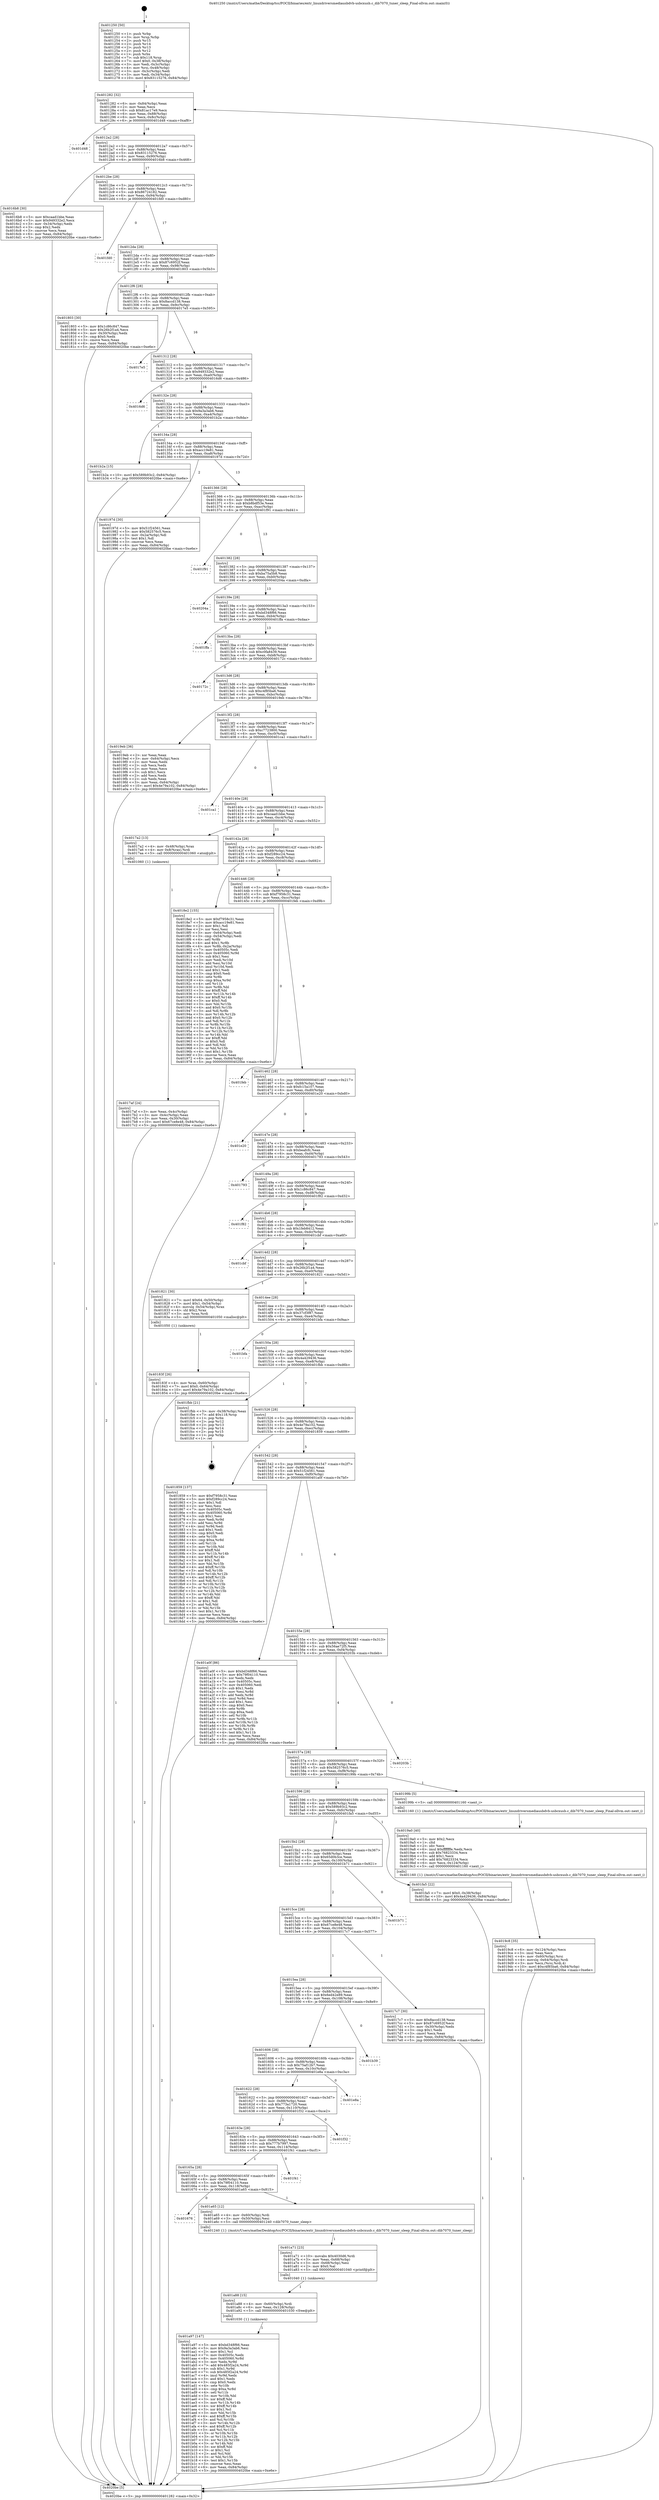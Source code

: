 digraph "0x401250" {
  label = "0x401250 (/mnt/c/Users/mathe/Desktop/tcc/POCII/binaries/extr_linuxdriversmediausbdvb-usbcxusb.c_dib7070_tuner_sleep_Final-ollvm.out::main(0))"
  labelloc = "t"
  node[shape=record]

  Entry [label="",width=0.3,height=0.3,shape=circle,fillcolor=black,style=filled]
  "0x401282" [label="{
     0x401282 [32]\l
     | [instrs]\l
     &nbsp;&nbsp;0x401282 \<+6\>: mov -0x84(%rbp),%eax\l
     &nbsp;&nbsp;0x401288 \<+2\>: mov %eax,%ecx\l
     &nbsp;&nbsp;0x40128a \<+6\>: sub $0x81ac17e9,%ecx\l
     &nbsp;&nbsp;0x401290 \<+6\>: mov %eax,-0x88(%rbp)\l
     &nbsp;&nbsp;0x401296 \<+6\>: mov %ecx,-0x8c(%rbp)\l
     &nbsp;&nbsp;0x40129c \<+6\>: je 0000000000401d48 \<main+0xaf8\>\l
  }"]
  "0x401d48" [label="{
     0x401d48\l
  }", style=dashed]
  "0x4012a2" [label="{
     0x4012a2 [28]\l
     | [instrs]\l
     &nbsp;&nbsp;0x4012a2 \<+5\>: jmp 00000000004012a7 \<main+0x57\>\l
     &nbsp;&nbsp;0x4012a7 \<+6\>: mov -0x88(%rbp),%eax\l
     &nbsp;&nbsp;0x4012ad \<+5\>: sub $0x83115276,%eax\l
     &nbsp;&nbsp;0x4012b2 \<+6\>: mov %eax,-0x90(%rbp)\l
     &nbsp;&nbsp;0x4012b8 \<+6\>: je 00000000004016b8 \<main+0x468\>\l
  }"]
  Exit [label="",width=0.3,height=0.3,shape=circle,fillcolor=black,style=filled,peripheries=2]
  "0x4016b8" [label="{
     0x4016b8 [30]\l
     | [instrs]\l
     &nbsp;&nbsp;0x4016b8 \<+5\>: mov $0xcaad1bbe,%eax\l
     &nbsp;&nbsp;0x4016bd \<+5\>: mov $0x949332e2,%ecx\l
     &nbsp;&nbsp;0x4016c2 \<+3\>: mov -0x34(%rbp),%edx\l
     &nbsp;&nbsp;0x4016c5 \<+3\>: cmp $0x2,%edx\l
     &nbsp;&nbsp;0x4016c8 \<+3\>: cmovne %ecx,%eax\l
     &nbsp;&nbsp;0x4016cb \<+6\>: mov %eax,-0x84(%rbp)\l
     &nbsp;&nbsp;0x4016d1 \<+5\>: jmp 00000000004020be \<main+0xe6e\>\l
  }"]
  "0x4012be" [label="{
     0x4012be [28]\l
     | [instrs]\l
     &nbsp;&nbsp;0x4012be \<+5\>: jmp 00000000004012c3 \<main+0x73\>\l
     &nbsp;&nbsp;0x4012c3 \<+6\>: mov -0x88(%rbp),%eax\l
     &nbsp;&nbsp;0x4012c9 \<+5\>: sub $0x86724182,%eax\l
     &nbsp;&nbsp;0x4012ce \<+6\>: mov %eax,-0x94(%rbp)\l
     &nbsp;&nbsp;0x4012d4 \<+6\>: je 0000000000401fd0 \<main+0xd80\>\l
  }"]
  "0x4020be" [label="{
     0x4020be [5]\l
     | [instrs]\l
     &nbsp;&nbsp;0x4020be \<+5\>: jmp 0000000000401282 \<main+0x32\>\l
  }"]
  "0x401250" [label="{
     0x401250 [50]\l
     | [instrs]\l
     &nbsp;&nbsp;0x401250 \<+1\>: push %rbp\l
     &nbsp;&nbsp;0x401251 \<+3\>: mov %rsp,%rbp\l
     &nbsp;&nbsp;0x401254 \<+2\>: push %r15\l
     &nbsp;&nbsp;0x401256 \<+2\>: push %r14\l
     &nbsp;&nbsp;0x401258 \<+2\>: push %r13\l
     &nbsp;&nbsp;0x40125a \<+2\>: push %r12\l
     &nbsp;&nbsp;0x40125c \<+1\>: push %rbx\l
     &nbsp;&nbsp;0x40125d \<+7\>: sub $0x118,%rsp\l
     &nbsp;&nbsp;0x401264 \<+7\>: movl $0x0,-0x38(%rbp)\l
     &nbsp;&nbsp;0x40126b \<+3\>: mov %edi,-0x3c(%rbp)\l
     &nbsp;&nbsp;0x40126e \<+4\>: mov %rsi,-0x48(%rbp)\l
     &nbsp;&nbsp;0x401272 \<+3\>: mov -0x3c(%rbp),%edi\l
     &nbsp;&nbsp;0x401275 \<+3\>: mov %edi,-0x34(%rbp)\l
     &nbsp;&nbsp;0x401278 \<+10\>: movl $0x83115276,-0x84(%rbp)\l
  }"]
  "0x401a97" [label="{
     0x401a97 [147]\l
     | [instrs]\l
     &nbsp;&nbsp;0x401a97 \<+5\>: mov $0xbd348f66,%eax\l
     &nbsp;&nbsp;0x401a9c \<+5\>: mov $0x9a3a3ab6,%esi\l
     &nbsp;&nbsp;0x401aa1 \<+2\>: mov $0x1,%cl\l
     &nbsp;&nbsp;0x401aa3 \<+7\>: mov 0x40505c,%edx\l
     &nbsp;&nbsp;0x401aaa \<+8\>: mov 0x405060,%r8d\l
     &nbsp;&nbsp;0x401ab2 \<+3\>: mov %edx,%r9d\l
     &nbsp;&nbsp;0x401ab5 \<+7\>: add $0x485f2a24,%r9d\l
     &nbsp;&nbsp;0x401abc \<+4\>: sub $0x1,%r9d\l
     &nbsp;&nbsp;0x401ac0 \<+7\>: sub $0x485f2a24,%r9d\l
     &nbsp;&nbsp;0x401ac7 \<+4\>: imul %r9d,%edx\l
     &nbsp;&nbsp;0x401acb \<+3\>: and $0x1,%edx\l
     &nbsp;&nbsp;0x401ace \<+3\>: cmp $0x0,%edx\l
     &nbsp;&nbsp;0x401ad1 \<+4\>: sete %r10b\l
     &nbsp;&nbsp;0x401ad5 \<+4\>: cmp $0xa,%r8d\l
     &nbsp;&nbsp;0x401ad9 \<+4\>: setl %r11b\l
     &nbsp;&nbsp;0x401add \<+3\>: mov %r10b,%bl\l
     &nbsp;&nbsp;0x401ae0 \<+3\>: xor $0xff,%bl\l
     &nbsp;&nbsp;0x401ae3 \<+3\>: mov %r11b,%r14b\l
     &nbsp;&nbsp;0x401ae6 \<+4\>: xor $0xff,%r14b\l
     &nbsp;&nbsp;0x401aea \<+3\>: xor $0x1,%cl\l
     &nbsp;&nbsp;0x401aed \<+3\>: mov %bl,%r15b\l
     &nbsp;&nbsp;0x401af0 \<+4\>: and $0xff,%r15b\l
     &nbsp;&nbsp;0x401af4 \<+3\>: and %cl,%r10b\l
     &nbsp;&nbsp;0x401af7 \<+3\>: mov %r14b,%r12b\l
     &nbsp;&nbsp;0x401afa \<+4\>: and $0xff,%r12b\l
     &nbsp;&nbsp;0x401afe \<+3\>: and %cl,%r11b\l
     &nbsp;&nbsp;0x401b01 \<+3\>: or %r10b,%r15b\l
     &nbsp;&nbsp;0x401b04 \<+3\>: or %r11b,%r12b\l
     &nbsp;&nbsp;0x401b07 \<+3\>: xor %r12b,%r15b\l
     &nbsp;&nbsp;0x401b0a \<+3\>: or %r14b,%bl\l
     &nbsp;&nbsp;0x401b0d \<+3\>: xor $0xff,%bl\l
     &nbsp;&nbsp;0x401b10 \<+3\>: or $0x1,%cl\l
     &nbsp;&nbsp;0x401b13 \<+2\>: and %cl,%bl\l
     &nbsp;&nbsp;0x401b15 \<+3\>: or %bl,%r15b\l
     &nbsp;&nbsp;0x401b18 \<+4\>: test $0x1,%r15b\l
     &nbsp;&nbsp;0x401b1c \<+3\>: cmovne %esi,%eax\l
     &nbsp;&nbsp;0x401b1f \<+6\>: mov %eax,-0x84(%rbp)\l
     &nbsp;&nbsp;0x401b25 \<+5\>: jmp 00000000004020be \<main+0xe6e\>\l
  }"]
  "0x401fd0" [label="{
     0x401fd0\l
  }", style=dashed]
  "0x4012da" [label="{
     0x4012da [28]\l
     | [instrs]\l
     &nbsp;&nbsp;0x4012da \<+5\>: jmp 00000000004012df \<main+0x8f\>\l
     &nbsp;&nbsp;0x4012df \<+6\>: mov -0x88(%rbp),%eax\l
     &nbsp;&nbsp;0x4012e5 \<+5\>: sub $0x87c6952f,%eax\l
     &nbsp;&nbsp;0x4012ea \<+6\>: mov %eax,-0x98(%rbp)\l
     &nbsp;&nbsp;0x4012f0 \<+6\>: je 0000000000401803 \<main+0x5b3\>\l
  }"]
  "0x401a88" [label="{
     0x401a88 [15]\l
     | [instrs]\l
     &nbsp;&nbsp;0x401a88 \<+4\>: mov -0x60(%rbp),%rdi\l
     &nbsp;&nbsp;0x401a8c \<+6\>: mov %eax,-0x128(%rbp)\l
     &nbsp;&nbsp;0x401a92 \<+5\>: call 0000000000401030 \<free@plt\>\l
     | [calls]\l
     &nbsp;&nbsp;0x401030 \{1\} (unknown)\l
  }"]
  "0x401803" [label="{
     0x401803 [30]\l
     | [instrs]\l
     &nbsp;&nbsp;0x401803 \<+5\>: mov $0x1c86c847,%eax\l
     &nbsp;&nbsp;0x401808 \<+5\>: mov $0x26b2f1a4,%ecx\l
     &nbsp;&nbsp;0x40180d \<+3\>: mov -0x30(%rbp),%edx\l
     &nbsp;&nbsp;0x401810 \<+3\>: cmp $0x0,%edx\l
     &nbsp;&nbsp;0x401813 \<+3\>: cmove %ecx,%eax\l
     &nbsp;&nbsp;0x401816 \<+6\>: mov %eax,-0x84(%rbp)\l
     &nbsp;&nbsp;0x40181c \<+5\>: jmp 00000000004020be \<main+0xe6e\>\l
  }"]
  "0x4012f6" [label="{
     0x4012f6 [28]\l
     | [instrs]\l
     &nbsp;&nbsp;0x4012f6 \<+5\>: jmp 00000000004012fb \<main+0xab\>\l
     &nbsp;&nbsp;0x4012fb \<+6\>: mov -0x88(%rbp),%eax\l
     &nbsp;&nbsp;0x401301 \<+5\>: sub $0x8accd138,%eax\l
     &nbsp;&nbsp;0x401306 \<+6\>: mov %eax,-0x9c(%rbp)\l
     &nbsp;&nbsp;0x40130c \<+6\>: je 00000000004017e5 \<main+0x595\>\l
  }"]
  "0x401a71" [label="{
     0x401a71 [23]\l
     | [instrs]\l
     &nbsp;&nbsp;0x401a71 \<+10\>: movabs $0x4030d6,%rdi\l
     &nbsp;&nbsp;0x401a7b \<+3\>: mov %eax,-0x68(%rbp)\l
     &nbsp;&nbsp;0x401a7e \<+3\>: mov -0x68(%rbp),%esi\l
     &nbsp;&nbsp;0x401a81 \<+2\>: mov $0x0,%al\l
     &nbsp;&nbsp;0x401a83 \<+5\>: call 0000000000401040 \<printf@plt\>\l
     | [calls]\l
     &nbsp;&nbsp;0x401040 \{1\} (unknown)\l
  }"]
  "0x4017e5" [label="{
     0x4017e5\l
  }", style=dashed]
  "0x401312" [label="{
     0x401312 [28]\l
     | [instrs]\l
     &nbsp;&nbsp;0x401312 \<+5\>: jmp 0000000000401317 \<main+0xc7\>\l
     &nbsp;&nbsp;0x401317 \<+6\>: mov -0x88(%rbp),%eax\l
     &nbsp;&nbsp;0x40131d \<+5\>: sub $0x949332e2,%eax\l
     &nbsp;&nbsp;0x401322 \<+6\>: mov %eax,-0xa0(%rbp)\l
     &nbsp;&nbsp;0x401328 \<+6\>: je 00000000004016d6 \<main+0x486\>\l
  }"]
  "0x401676" [label="{
     0x401676\l
  }", style=dashed]
  "0x4016d6" [label="{
     0x4016d6\l
  }", style=dashed]
  "0x40132e" [label="{
     0x40132e [28]\l
     | [instrs]\l
     &nbsp;&nbsp;0x40132e \<+5\>: jmp 0000000000401333 \<main+0xe3\>\l
     &nbsp;&nbsp;0x401333 \<+6\>: mov -0x88(%rbp),%eax\l
     &nbsp;&nbsp;0x401339 \<+5\>: sub $0x9a3a3ab6,%eax\l
     &nbsp;&nbsp;0x40133e \<+6\>: mov %eax,-0xa4(%rbp)\l
     &nbsp;&nbsp;0x401344 \<+6\>: je 0000000000401b2a \<main+0x8da\>\l
  }"]
  "0x401a65" [label="{
     0x401a65 [12]\l
     | [instrs]\l
     &nbsp;&nbsp;0x401a65 \<+4\>: mov -0x60(%rbp),%rdi\l
     &nbsp;&nbsp;0x401a69 \<+3\>: mov -0x50(%rbp),%esi\l
     &nbsp;&nbsp;0x401a6c \<+5\>: call 0000000000401240 \<dib7070_tuner_sleep\>\l
     | [calls]\l
     &nbsp;&nbsp;0x401240 \{1\} (/mnt/c/Users/mathe/Desktop/tcc/POCII/binaries/extr_linuxdriversmediausbdvb-usbcxusb.c_dib7070_tuner_sleep_Final-ollvm.out::dib7070_tuner_sleep)\l
  }"]
  "0x401b2a" [label="{
     0x401b2a [15]\l
     | [instrs]\l
     &nbsp;&nbsp;0x401b2a \<+10\>: movl $0x589b93c2,-0x84(%rbp)\l
     &nbsp;&nbsp;0x401b34 \<+5\>: jmp 00000000004020be \<main+0xe6e\>\l
  }"]
  "0x40134a" [label="{
     0x40134a [28]\l
     | [instrs]\l
     &nbsp;&nbsp;0x40134a \<+5\>: jmp 000000000040134f \<main+0xff\>\l
     &nbsp;&nbsp;0x40134f \<+6\>: mov -0x88(%rbp),%eax\l
     &nbsp;&nbsp;0x401355 \<+5\>: sub $0xacc19e81,%eax\l
     &nbsp;&nbsp;0x40135a \<+6\>: mov %eax,-0xa8(%rbp)\l
     &nbsp;&nbsp;0x401360 \<+6\>: je 000000000040197d \<main+0x72d\>\l
  }"]
  "0x40165a" [label="{
     0x40165a [28]\l
     | [instrs]\l
     &nbsp;&nbsp;0x40165a \<+5\>: jmp 000000000040165f \<main+0x40f\>\l
     &nbsp;&nbsp;0x40165f \<+6\>: mov -0x88(%rbp),%eax\l
     &nbsp;&nbsp;0x401665 \<+5\>: sub $0x79f04110,%eax\l
     &nbsp;&nbsp;0x40166a \<+6\>: mov %eax,-0x118(%rbp)\l
     &nbsp;&nbsp;0x401670 \<+6\>: je 0000000000401a65 \<main+0x815\>\l
  }"]
  "0x40197d" [label="{
     0x40197d [30]\l
     | [instrs]\l
     &nbsp;&nbsp;0x40197d \<+5\>: mov $0x51f24561,%eax\l
     &nbsp;&nbsp;0x401982 \<+5\>: mov $0x582576c5,%ecx\l
     &nbsp;&nbsp;0x401987 \<+3\>: mov -0x2a(%rbp),%dl\l
     &nbsp;&nbsp;0x40198a \<+3\>: test $0x1,%dl\l
     &nbsp;&nbsp;0x40198d \<+3\>: cmovne %ecx,%eax\l
     &nbsp;&nbsp;0x401990 \<+6\>: mov %eax,-0x84(%rbp)\l
     &nbsp;&nbsp;0x401996 \<+5\>: jmp 00000000004020be \<main+0xe6e\>\l
  }"]
  "0x401366" [label="{
     0x401366 [28]\l
     | [instrs]\l
     &nbsp;&nbsp;0x401366 \<+5\>: jmp 000000000040136b \<main+0x11b\>\l
     &nbsp;&nbsp;0x40136b \<+6\>: mov -0x88(%rbp),%eax\l
     &nbsp;&nbsp;0x401371 \<+5\>: sub $0xb8bdf53e,%eax\l
     &nbsp;&nbsp;0x401376 \<+6\>: mov %eax,-0xac(%rbp)\l
     &nbsp;&nbsp;0x40137c \<+6\>: je 0000000000401f91 \<main+0xd41\>\l
  }"]
  "0x401f41" [label="{
     0x401f41\l
  }", style=dashed]
  "0x401f91" [label="{
     0x401f91\l
  }", style=dashed]
  "0x401382" [label="{
     0x401382 [28]\l
     | [instrs]\l
     &nbsp;&nbsp;0x401382 \<+5\>: jmp 0000000000401387 \<main+0x137\>\l
     &nbsp;&nbsp;0x401387 \<+6\>: mov -0x88(%rbp),%eax\l
     &nbsp;&nbsp;0x40138d \<+5\>: sub $0xba75a5b8,%eax\l
     &nbsp;&nbsp;0x401392 \<+6\>: mov %eax,-0xb0(%rbp)\l
     &nbsp;&nbsp;0x401398 \<+6\>: je 000000000040204a \<main+0xdfa\>\l
  }"]
  "0x40163e" [label="{
     0x40163e [28]\l
     | [instrs]\l
     &nbsp;&nbsp;0x40163e \<+5\>: jmp 0000000000401643 \<main+0x3f3\>\l
     &nbsp;&nbsp;0x401643 \<+6\>: mov -0x88(%rbp),%eax\l
     &nbsp;&nbsp;0x401649 \<+5\>: sub $0x777b7997,%eax\l
     &nbsp;&nbsp;0x40164e \<+6\>: mov %eax,-0x114(%rbp)\l
     &nbsp;&nbsp;0x401654 \<+6\>: je 0000000000401f41 \<main+0xcf1\>\l
  }"]
  "0x40204a" [label="{
     0x40204a\l
  }", style=dashed]
  "0x40139e" [label="{
     0x40139e [28]\l
     | [instrs]\l
     &nbsp;&nbsp;0x40139e \<+5\>: jmp 00000000004013a3 \<main+0x153\>\l
     &nbsp;&nbsp;0x4013a3 \<+6\>: mov -0x88(%rbp),%eax\l
     &nbsp;&nbsp;0x4013a9 \<+5\>: sub $0xbd348f66,%eax\l
     &nbsp;&nbsp;0x4013ae \<+6\>: mov %eax,-0xb4(%rbp)\l
     &nbsp;&nbsp;0x4013b4 \<+6\>: je 0000000000401ffa \<main+0xdaa\>\l
  }"]
  "0x401f32" [label="{
     0x401f32\l
  }", style=dashed]
  "0x401ffa" [label="{
     0x401ffa\l
  }", style=dashed]
  "0x4013ba" [label="{
     0x4013ba [28]\l
     | [instrs]\l
     &nbsp;&nbsp;0x4013ba \<+5\>: jmp 00000000004013bf \<main+0x16f\>\l
     &nbsp;&nbsp;0x4013bf \<+6\>: mov -0x88(%rbp),%eax\l
     &nbsp;&nbsp;0x4013c5 \<+5\>: sub $0xc0fa8439,%eax\l
     &nbsp;&nbsp;0x4013ca \<+6\>: mov %eax,-0xb8(%rbp)\l
     &nbsp;&nbsp;0x4013d0 \<+6\>: je 000000000040172c \<main+0x4dc\>\l
  }"]
  "0x401622" [label="{
     0x401622 [28]\l
     | [instrs]\l
     &nbsp;&nbsp;0x401622 \<+5\>: jmp 0000000000401627 \<main+0x3d7\>\l
     &nbsp;&nbsp;0x401627 \<+6\>: mov -0x88(%rbp),%eax\l
     &nbsp;&nbsp;0x40162d \<+5\>: sub $0x773a1720,%eax\l
     &nbsp;&nbsp;0x401632 \<+6\>: mov %eax,-0x110(%rbp)\l
     &nbsp;&nbsp;0x401638 \<+6\>: je 0000000000401f32 \<main+0xce2\>\l
  }"]
  "0x40172c" [label="{
     0x40172c\l
  }", style=dashed]
  "0x4013d6" [label="{
     0x4013d6 [28]\l
     | [instrs]\l
     &nbsp;&nbsp;0x4013d6 \<+5\>: jmp 00000000004013db \<main+0x18b\>\l
     &nbsp;&nbsp;0x4013db \<+6\>: mov -0x88(%rbp),%eax\l
     &nbsp;&nbsp;0x4013e1 \<+5\>: sub $0xc4f85ba6,%eax\l
     &nbsp;&nbsp;0x4013e6 \<+6\>: mov %eax,-0xbc(%rbp)\l
     &nbsp;&nbsp;0x4013ec \<+6\>: je 00000000004019eb \<main+0x79b\>\l
  }"]
  "0x401e8a" [label="{
     0x401e8a\l
  }", style=dashed]
  "0x4019eb" [label="{
     0x4019eb [36]\l
     | [instrs]\l
     &nbsp;&nbsp;0x4019eb \<+2\>: xor %eax,%eax\l
     &nbsp;&nbsp;0x4019ed \<+3\>: mov -0x64(%rbp),%ecx\l
     &nbsp;&nbsp;0x4019f0 \<+2\>: mov %eax,%edx\l
     &nbsp;&nbsp;0x4019f2 \<+2\>: sub %ecx,%edx\l
     &nbsp;&nbsp;0x4019f4 \<+2\>: mov %eax,%ecx\l
     &nbsp;&nbsp;0x4019f6 \<+3\>: sub $0x1,%ecx\l
     &nbsp;&nbsp;0x4019f9 \<+2\>: add %ecx,%edx\l
     &nbsp;&nbsp;0x4019fb \<+2\>: sub %edx,%eax\l
     &nbsp;&nbsp;0x4019fd \<+3\>: mov %eax,-0x64(%rbp)\l
     &nbsp;&nbsp;0x401a00 \<+10\>: movl $0x4e79a102,-0x84(%rbp)\l
     &nbsp;&nbsp;0x401a0a \<+5\>: jmp 00000000004020be \<main+0xe6e\>\l
  }"]
  "0x4013f2" [label="{
     0x4013f2 [28]\l
     | [instrs]\l
     &nbsp;&nbsp;0x4013f2 \<+5\>: jmp 00000000004013f7 \<main+0x1a7\>\l
     &nbsp;&nbsp;0x4013f7 \<+6\>: mov -0x88(%rbp),%eax\l
     &nbsp;&nbsp;0x4013fd \<+5\>: sub $0xc7723800,%eax\l
     &nbsp;&nbsp;0x401402 \<+6\>: mov %eax,-0xc0(%rbp)\l
     &nbsp;&nbsp;0x401408 \<+6\>: je 0000000000401ca1 \<main+0xa51\>\l
  }"]
  "0x401606" [label="{
     0x401606 [28]\l
     | [instrs]\l
     &nbsp;&nbsp;0x401606 \<+5\>: jmp 000000000040160b \<main+0x3bb\>\l
     &nbsp;&nbsp;0x40160b \<+6\>: mov -0x88(%rbp),%eax\l
     &nbsp;&nbsp;0x401611 \<+5\>: sub $0x75af12b7,%eax\l
     &nbsp;&nbsp;0x401616 \<+6\>: mov %eax,-0x10c(%rbp)\l
     &nbsp;&nbsp;0x40161c \<+6\>: je 0000000000401e8a \<main+0xc3a\>\l
  }"]
  "0x401ca1" [label="{
     0x401ca1\l
  }", style=dashed]
  "0x40140e" [label="{
     0x40140e [28]\l
     | [instrs]\l
     &nbsp;&nbsp;0x40140e \<+5\>: jmp 0000000000401413 \<main+0x1c3\>\l
     &nbsp;&nbsp;0x401413 \<+6\>: mov -0x88(%rbp),%eax\l
     &nbsp;&nbsp;0x401419 \<+5\>: sub $0xcaad1bbe,%eax\l
     &nbsp;&nbsp;0x40141e \<+6\>: mov %eax,-0xc4(%rbp)\l
     &nbsp;&nbsp;0x401424 \<+6\>: je 00000000004017a2 \<main+0x552\>\l
  }"]
  "0x401b39" [label="{
     0x401b39\l
  }", style=dashed]
  "0x4017a2" [label="{
     0x4017a2 [13]\l
     | [instrs]\l
     &nbsp;&nbsp;0x4017a2 \<+4\>: mov -0x48(%rbp),%rax\l
     &nbsp;&nbsp;0x4017a6 \<+4\>: mov 0x8(%rax),%rdi\l
     &nbsp;&nbsp;0x4017aa \<+5\>: call 0000000000401060 \<atoi@plt\>\l
     | [calls]\l
     &nbsp;&nbsp;0x401060 \{1\} (unknown)\l
  }"]
  "0x40142a" [label="{
     0x40142a [28]\l
     | [instrs]\l
     &nbsp;&nbsp;0x40142a \<+5\>: jmp 000000000040142f \<main+0x1df\>\l
     &nbsp;&nbsp;0x40142f \<+6\>: mov -0x88(%rbp),%eax\l
     &nbsp;&nbsp;0x401435 \<+5\>: sub $0xf289cc24,%eax\l
     &nbsp;&nbsp;0x40143a \<+6\>: mov %eax,-0xc8(%rbp)\l
     &nbsp;&nbsp;0x401440 \<+6\>: je 00000000004018e2 \<main+0x692\>\l
  }"]
  "0x4017af" [label="{
     0x4017af [24]\l
     | [instrs]\l
     &nbsp;&nbsp;0x4017af \<+3\>: mov %eax,-0x4c(%rbp)\l
     &nbsp;&nbsp;0x4017b2 \<+3\>: mov -0x4c(%rbp),%eax\l
     &nbsp;&nbsp;0x4017b5 \<+3\>: mov %eax,-0x30(%rbp)\l
     &nbsp;&nbsp;0x4017b8 \<+10\>: movl $0x67ce8e48,-0x84(%rbp)\l
     &nbsp;&nbsp;0x4017c2 \<+5\>: jmp 00000000004020be \<main+0xe6e\>\l
  }"]
  "0x4019c8" [label="{
     0x4019c8 [35]\l
     | [instrs]\l
     &nbsp;&nbsp;0x4019c8 \<+6\>: mov -0x124(%rbp),%ecx\l
     &nbsp;&nbsp;0x4019ce \<+3\>: imul %eax,%ecx\l
     &nbsp;&nbsp;0x4019d1 \<+4\>: mov -0x60(%rbp),%rsi\l
     &nbsp;&nbsp;0x4019d5 \<+4\>: movslq -0x64(%rbp),%rdi\l
     &nbsp;&nbsp;0x4019d9 \<+3\>: mov %ecx,(%rsi,%rdi,4)\l
     &nbsp;&nbsp;0x4019dc \<+10\>: movl $0xc4f85ba6,-0x84(%rbp)\l
     &nbsp;&nbsp;0x4019e6 \<+5\>: jmp 00000000004020be \<main+0xe6e\>\l
  }"]
  "0x4018e2" [label="{
     0x4018e2 [155]\l
     | [instrs]\l
     &nbsp;&nbsp;0x4018e2 \<+5\>: mov $0xf7958c31,%eax\l
     &nbsp;&nbsp;0x4018e7 \<+5\>: mov $0xacc19e81,%ecx\l
     &nbsp;&nbsp;0x4018ec \<+2\>: mov $0x1,%dl\l
     &nbsp;&nbsp;0x4018ee \<+2\>: xor %esi,%esi\l
     &nbsp;&nbsp;0x4018f0 \<+3\>: mov -0x64(%rbp),%edi\l
     &nbsp;&nbsp;0x4018f3 \<+3\>: cmp -0x54(%rbp),%edi\l
     &nbsp;&nbsp;0x4018f6 \<+4\>: setl %r8b\l
     &nbsp;&nbsp;0x4018fa \<+4\>: and $0x1,%r8b\l
     &nbsp;&nbsp;0x4018fe \<+4\>: mov %r8b,-0x2a(%rbp)\l
     &nbsp;&nbsp;0x401902 \<+7\>: mov 0x40505c,%edi\l
     &nbsp;&nbsp;0x401909 \<+8\>: mov 0x405060,%r9d\l
     &nbsp;&nbsp;0x401911 \<+3\>: sub $0x1,%esi\l
     &nbsp;&nbsp;0x401914 \<+3\>: mov %edi,%r10d\l
     &nbsp;&nbsp;0x401917 \<+3\>: add %esi,%r10d\l
     &nbsp;&nbsp;0x40191a \<+4\>: imul %r10d,%edi\l
     &nbsp;&nbsp;0x40191e \<+3\>: and $0x1,%edi\l
     &nbsp;&nbsp;0x401921 \<+3\>: cmp $0x0,%edi\l
     &nbsp;&nbsp;0x401924 \<+4\>: sete %r8b\l
     &nbsp;&nbsp;0x401928 \<+4\>: cmp $0xa,%r9d\l
     &nbsp;&nbsp;0x40192c \<+4\>: setl %r11b\l
     &nbsp;&nbsp;0x401930 \<+3\>: mov %r8b,%bl\l
     &nbsp;&nbsp;0x401933 \<+3\>: xor $0xff,%bl\l
     &nbsp;&nbsp;0x401936 \<+3\>: mov %r11b,%r14b\l
     &nbsp;&nbsp;0x401939 \<+4\>: xor $0xff,%r14b\l
     &nbsp;&nbsp;0x40193d \<+3\>: xor $0x0,%dl\l
     &nbsp;&nbsp;0x401940 \<+3\>: mov %bl,%r15b\l
     &nbsp;&nbsp;0x401943 \<+4\>: and $0x0,%r15b\l
     &nbsp;&nbsp;0x401947 \<+3\>: and %dl,%r8b\l
     &nbsp;&nbsp;0x40194a \<+3\>: mov %r14b,%r12b\l
     &nbsp;&nbsp;0x40194d \<+4\>: and $0x0,%r12b\l
     &nbsp;&nbsp;0x401951 \<+3\>: and %dl,%r11b\l
     &nbsp;&nbsp;0x401954 \<+3\>: or %r8b,%r15b\l
     &nbsp;&nbsp;0x401957 \<+3\>: or %r11b,%r12b\l
     &nbsp;&nbsp;0x40195a \<+3\>: xor %r12b,%r15b\l
     &nbsp;&nbsp;0x40195d \<+3\>: or %r14b,%bl\l
     &nbsp;&nbsp;0x401960 \<+3\>: xor $0xff,%bl\l
     &nbsp;&nbsp;0x401963 \<+3\>: or $0x0,%dl\l
     &nbsp;&nbsp;0x401966 \<+2\>: and %dl,%bl\l
     &nbsp;&nbsp;0x401968 \<+3\>: or %bl,%r15b\l
     &nbsp;&nbsp;0x40196b \<+4\>: test $0x1,%r15b\l
     &nbsp;&nbsp;0x40196f \<+3\>: cmovne %ecx,%eax\l
     &nbsp;&nbsp;0x401972 \<+6\>: mov %eax,-0x84(%rbp)\l
     &nbsp;&nbsp;0x401978 \<+5\>: jmp 00000000004020be \<main+0xe6e\>\l
  }"]
  "0x401446" [label="{
     0x401446 [28]\l
     | [instrs]\l
     &nbsp;&nbsp;0x401446 \<+5\>: jmp 000000000040144b \<main+0x1fb\>\l
     &nbsp;&nbsp;0x40144b \<+6\>: mov -0x88(%rbp),%eax\l
     &nbsp;&nbsp;0x401451 \<+5\>: sub $0xf7958c31,%eax\l
     &nbsp;&nbsp;0x401456 \<+6\>: mov %eax,-0xcc(%rbp)\l
     &nbsp;&nbsp;0x40145c \<+6\>: je 0000000000401feb \<main+0xd9b\>\l
  }"]
  "0x4019a0" [label="{
     0x4019a0 [40]\l
     | [instrs]\l
     &nbsp;&nbsp;0x4019a0 \<+5\>: mov $0x2,%ecx\l
     &nbsp;&nbsp;0x4019a5 \<+1\>: cltd\l
     &nbsp;&nbsp;0x4019a6 \<+2\>: idiv %ecx\l
     &nbsp;&nbsp;0x4019a8 \<+6\>: imul $0xfffffffe,%edx,%ecx\l
     &nbsp;&nbsp;0x4019ae \<+6\>: sub $0x76823334,%ecx\l
     &nbsp;&nbsp;0x4019b4 \<+3\>: add $0x1,%ecx\l
     &nbsp;&nbsp;0x4019b7 \<+6\>: add $0x76823334,%ecx\l
     &nbsp;&nbsp;0x4019bd \<+6\>: mov %ecx,-0x124(%rbp)\l
     &nbsp;&nbsp;0x4019c3 \<+5\>: call 0000000000401160 \<next_i\>\l
     | [calls]\l
     &nbsp;&nbsp;0x401160 \{1\} (/mnt/c/Users/mathe/Desktop/tcc/POCII/binaries/extr_linuxdriversmediausbdvb-usbcxusb.c_dib7070_tuner_sleep_Final-ollvm.out::next_i)\l
  }"]
  "0x401feb" [label="{
     0x401feb\l
  }", style=dashed]
  "0x401462" [label="{
     0x401462 [28]\l
     | [instrs]\l
     &nbsp;&nbsp;0x401462 \<+5\>: jmp 0000000000401467 \<main+0x217\>\l
     &nbsp;&nbsp;0x401467 \<+6\>: mov -0x88(%rbp),%eax\l
     &nbsp;&nbsp;0x40146d \<+5\>: sub $0xfc15a107,%eax\l
     &nbsp;&nbsp;0x401472 \<+6\>: mov %eax,-0xd0(%rbp)\l
     &nbsp;&nbsp;0x401478 \<+6\>: je 0000000000401e20 \<main+0xbd0\>\l
  }"]
  "0x40183f" [label="{
     0x40183f [26]\l
     | [instrs]\l
     &nbsp;&nbsp;0x40183f \<+4\>: mov %rax,-0x60(%rbp)\l
     &nbsp;&nbsp;0x401843 \<+7\>: movl $0x0,-0x64(%rbp)\l
     &nbsp;&nbsp;0x40184a \<+10\>: movl $0x4e79a102,-0x84(%rbp)\l
     &nbsp;&nbsp;0x401854 \<+5\>: jmp 00000000004020be \<main+0xe6e\>\l
  }"]
  "0x401e20" [label="{
     0x401e20\l
  }", style=dashed]
  "0x40147e" [label="{
     0x40147e [28]\l
     | [instrs]\l
     &nbsp;&nbsp;0x40147e \<+5\>: jmp 0000000000401483 \<main+0x233\>\l
     &nbsp;&nbsp;0x401483 \<+6\>: mov -0x88(%rbp),%eax\l
     &nbsp;&nbsp;0x401489 \<+5\>: sub $0xbeafcfc,%eax\l
     &nbsp;&nbsp;0x40148e \<+6\>: mov %eax,-0xd4(%rbp)\l
     &nbsp;&nbsp;0x401494 \<+6\>: je 0000000000401793 \<main+0x543\>\l
  }"]
  "0x4015ea" [label="{
     0x4015ea [28]\l
     | [instrs]\l
     &nbsp;&nbsp;0x4015ea \<+5\>: jmp 00000000004015ef \<main+0x39f\>\l
     &nbsp;&nbsp;0x4015ef \<+6\>: mov -0x88(%rbp),%eax\l
     &nbsp;&nbsp;0x4015f5 \<+5\>: sub $0x6ed42e89,%eax\l
     &nbsp;&nbsp;0x4015fa \<+6\>: mov %eax,-0x108(%rbp)\l
     &nbsp;&nbsp;0x401600 \<+6\>: je 0000000000401b39 \<main+0x8e9\>\l
  }"]
  "0x401793" [label="{
     0x401793\l
  }", style=dashed]
  "0x40149a" [label="{
     0x40149a [28]\l
     | [instrs]\l
     &nbsp;&nbsp;0x40149a \<+5\>: jmp 000000000040149f \<main+0x24f\>\l
     &nbsp;&nbsp;0x40149f \<+6\>: mov -0x88(%rbp),%eax\l
     &nbsp;&nbsp;0x4014a5 \<+5\>: sub $0x1c86c847,%eax\l
     &nbsp;&nbsp;0x4014aa \<+6\>: mov %eax,-0xd8(%rbp)\l
     &nbsp;&nbsp;0x4014b0 \<+6\>: je 0000000000401f82 \<main+0xd32\>\l
  }"]
  "0x4017c7" [label="{
     0x4017c7 [30]\l
     | [instrs]\l
     &nbsp;&nbsp;0x4017c7 \<+5\>: mov $0x8accd138,%eax\l
     &nbsp;&nbsp;0x4017cc \<+5\>: mov $0x87c6952f,%ecx\l
     &nbsp;&nbsp;0x4017d1 \<+3\>: mov -0x30(%rbp),%edx\l
     &nbsp;&nbsp;0x4017d4 \<+3\>: cmp $0x1,%edx\l
     &nbsp;&nbsp;0x4017d7 \<+3\>: cmovl %ecx,%eax\l
     &nbsp;&nbsp;0x4017da \<+6\>: mov %eax,-0x84(%rbp)\l
     &nbsp;&nbsp;0x4017e0 \<+5\>: jmp 00000000004020be \<main+0xe6e\>\l
  }"]
  "0x401f82" [label="{
     0x401f82\l
  }", style=dashed]
  "0x4014b6" [label="{
     0x4014b6 [28]\l
     | [instrs]\l
     &nbsp;&nbsp;0x4014b6 \<+5\>: jmp 00000000004014bb \<main+0x26b\>\l
     &nbsp;&nbsp;0x4014bb \<+6\>: mov -0x88(%rbp),%eax\l
     &nbsp;&nbsp;0x4014c1 \<+5\>: sub $0x1feb8412,%eax\l
     &nbsp;&nbsp;0x4014c6 \<+6\>: mov %eax,-0xdc(%rbp)\l
     &nbsp;&nbsp;0x4014cc \<+6\>: je 0000000000401cbf \<main+0xa6f\>\l
  }"]
  "0x4015ce" [label="{
     0x4015ce [28]\l
     | [instrs]\l
     &nbsp;&nbsp;0x4015ce \<+5\>: jmp 00000000004015d3 \<main+0x383\>\l
     &nbsp;&nbsp;0x4015d3 \<+6\>: mov -0x88(%rbp),%eax\l
     &nbsp;&nbsp;0x4015d9 \<+5\>: sub $0x67ce8e48,%eax\l
     &nbsp;&nbsp;0x4015de \<+6\>: mov %eax,-0x104(%rbp)\l
     &nbsp;&nbsp;0x4015e4 \<+6\>: je 00000000004017c7 \<main+0x577\>\l
  }"]
  "0x401cbf" [label="{
     0x401cbf\l
  }", style=dashed]
  "0x4014d2" [label="{
     0x4014d2 [28]\l
     | [instrs]\l
     &nbsp;&nbsp;0x4014d2 \<+5\>: jmp 00000000004014d7 \<main+0x287\>\l
     &nbsp;&nbsp;0x4014d7 \<+6\>: mov -0x88(%rbp),%eax\l
     &nbsp;&nbsp;0x4014dd \<+5\>: sub $0x26b2f1a4,%eax\l
     &nbsp;&nbsp;0x4014e2 \<+6\>: mov %eax,-0xe0(%rbp)\l
     &nbsp;&nbsp;0x4014e8 \<+6\>: je 0000000000401821 \<main+0x5d1\>\l
  }"]
  "0x401b71" [label="{
     0x401b71\l
  }", style=dashed]
  "0x401821" [label="{
     0x401821 [30]\l
     | [instrs]\l
     &nbsp;&nbsp;0x401821 \<+7\>: movl $0x64,-0x50(%rbp)\l
     &nbsp;&nbsp;0x401828 \<+7\>: movl $0x1,-0x54(%rbp)\l
     &nbsp;&nbsp;0x40182f \<+4\>: movslq -0x54(%rbp),%rax\l
     &nbsp;&nbsp;0x401833 \<+4\>: shl $0x2,%rax\l
     &nbsp;&nbsp;0x401837 \<+3\>: mov %rax,%rdi\l
     &nbsp;&nbsp;0x40183a \<+5\>: call 0000000000401050 \<malloc@plt\>\l
     | [calls]\l
     &nbsp;&nbsp;0x401050 \{1\} (unknown)\l
  }"]
  "0x4014ee" [label="{
     0x4014ee [28]\l
     | [instrs]\l
     &nbsp;&nbsp;0x4014ee \<+5\>: jmp 00000000004014f3 \<main+0x2a3\>\l
     &nbsp;&nbsp;0x4014f3 \<+6\>: mov -0x88(%rbp),%eax\l
     &nbsp;&nbsp;0x4014f9 \<+5\>: sub $0x37cf3f87,%eax\l
     &nbsp;&nbsp;0x4014fe \<+6\>: mov %eax,-0xe4(%rbp)\l
     &nbsp;&nbsp;0x401504 \<+6\>: je 0000000000401bfa \<main+0x9aa\>\l
  }"]
  "0x4015b2" [label="{
     0x4015b2 [28]\l
     | [instrs]\l
     &nbsp;&nbsp;0x4015b2 \<+5\>: jmp 00000000004015b7 \<main+0x367\>\l
     &nbsp;&nbsp;0x4015b7 \<+6\>: mov -0x88(%rbp),%eax\l
     &nbsp;&nbsp;0x4015bd \<+5\>: sub $0x65d0b3ce,%eax\l
     &nbsp;&nbsp;0x4015c2 \<+6\>: mov %eax,-0x100(%rbp)\l
     &nbsp;&nbsp;0x4015c8 \<+6\>: je 0000000000401b71 \<main+0x921\>\l
  }"]
  "0x401bfa" [label="{
     0x401bfa\l
  }", style=dashed]
  "0x40150a" [label="{
     0x40150a [28]\l
     | [instrs]\l
     &nbsp;&nbsp;0x40150a \<+5\>: jmp 000000000040150f \<main+0x2bf\>\l
     &nbsp;&nbsp;0x40150f \<+6\>: mov -0x88(%rbp),%eax\l
     &nbsp;&nbsp;0x401515 \<+5\>: sub $0x4a429436,%eax\l
     &nbsp;&nbsp;0x40151a \<+6\>: mov %eax,-0xe8(%rbp)\l
     &nbsp;&nbsp;0x401520 \<+6\>: je 0000000000401fbb \<main+0xd6b\>\l
  }"]
  "0x401fa5" [label="{
     0x401fa5 [22]\l
     | [instrs]\l
     &nbsp;&nbsp;0x401fa5 \<+7\>: movl $0x0,-0x38(%rbp)\l
     &nbsp;&nbsp;0x401fac \<+10\>: movl $0x4a429436,-0x84(%rbp)\l
     &nbsp;&nbsp;0x401fb6 \<+5\>: jmp 00000000004020be \<main+0xe6e\>\l
  }"]
  "0x401fbb" [label="{
     0x401fbb [21]\l
     | [instrs]\l
     &nbsp;&nbsp;0x401fbb \<+3\>: mov -0x38(%rbp),%eax\l
     &nbsp;&nbsp;0x401fbe \<+7\>: add $0x118,%rsp\l
     &nbsp;&nbsp;0x401fc5 \<+1\>: pop %rbx\l
     &nbsp;&nbsp;0x401fc6 \<+2\>: pop %r12\l
     &nbsp;&nbsp;0x401fc8 \<+2\>: pop %r13\l
     &nbsp;&nbsp;0x401fca \<+2\>: pop %r14\l
     &nbsp;&nbsp;0x401fcc \<+2\>: pop %r15\l
     &nbsp;&nbsp;0x401fce \<+1\>: pop %rbp\l
     &nbsp;&nbsp;0x401fcf \<+1\>: ret\l
  }"]
  "0x401526" [label="{
     0x401526 [28]\l
     | [instrs]\l
     &nbsp;&nbsp;0x401526 \<+5\>: jmp 000000000040152b \<main+0x2db\>\l
     &nbsp;&nbsp;0x40152b \<+6\>: mov -0x88(%rbp),%eax\l
     &nbsp;&nbsp;0x401531 \<+5\>: sub $0x4e79a102,%eax\l
     &nbsp;&nbsp;0x401536 \<+6\>: mov %eax,-0xec(%rbp)\l
     &nbsp;&nbsp;0x40153c \<+6\>: je 0000000000401859 \<main+0x609\>\l
  }"]
  "0x401596" [label="{
     0x401596 [28]\l
     | [instrs]\l
     &nbsp;&nbsp;0x401596 \<+5\>: jmp 000000000040159b \<main+0x34b\>\l
     &nbsp;&nbsp;0x40159b \<+6\>: mov -0x88(%rbp),%eax\l
     &nbsp;&nbsp;0x4015a1 \<+5\>: sub $0x589b93c2,%eax\l
     &nbsp;&nbsp;0x4015a6 \<+6\>: mov %eax,-0xfc(%rbp)\l
     &nbsp;&nbsp;0x4015ac \<+6\>: je 0000000000401fa5 \<main+0xd55\>\l
  }"]
  "0x401859" [label="{
     0x401859 [137]\l
     | [instrs]\l
     &nbsp;&nbsp;0x401859 \<+5\>: mov $0xf7958c31,%eax\l
     &nbsp;&nbsp;0x40185e \<+5\>: mov $0xf289cc24,%ecx\l
     &nbsp;&nbsp;0x401863 \<+2\>: mov $0x1,%dl\l
     &nbsp;&nbsp;0x401865 \<+2\>: xor %esi,%esi\l
     &nbsp;&nbsp;0x401867 \<+7\>: mov 0x40505c,%edi\l
     &nbsp;&nbsp;0x40186e \<+8\>: mov 0x405060,%r8d\l
     &nbsp;&nbsp;0x401876 \<+3\>: sub $0x1,%esi\l
     &nbsp;&nbsp;0x401879 \<+3\>: mov %edi,%r9d\l
     &nbsp;&nbsp;0x40187c \<+3\>: add %esi,%r9d\l
     &nbsp;&nbsp;0x40187f \<+4\>: imul %r9d,%edi\l
     &nbsp;&nbsp;0x401883 \<+3\>: and $0x1,%edi\l
     &nbsp;&nbsp;0x401886 \<+3\>: cmp $0x0,%edi\l
     &nbsp;&nbsp;0x401889 \<+4\>: sete %r10b\l
     &nbsp;&nbsp;0x40188d \<+4\>: cmp $0xa,%r8d\l
     &nbsp;&nbsp;0x401891 \<+4\>: setl %r11b\l
     &nbsp;&nbsp;0x401895 \<+3\>: mov %r10b,%bl\l
     &nbsp;&nbsp;0x401898 \<+3\>: xor $0xff,%bl\l
     &nbsp;&nbsp;0x40189b \<+3\>: mov %r11b,%r14b\l
     &nbsp;&nbsp;0x40189e \<+4\>: xor $0xff,%r14b\l
     &nbsp;&nbsp;0x4018a2 \<+3\>: xor $0x1,%dl\l
     &nbsp;&nbsp;0x4018a5 \<+3\>: mov %bl,%r15b\l
     &nbsp;&nbsp;0x4018a8 \<+4\>: and $0xff,%r15b\l
     &nbsp;&nbsp;0x4018ac \<+3\>: and %dl,%r10b\l
     &nbsp;&nbsp;0x4018af \<+3\>: mov %r14b,%r12b\l
     &nbsp;&nbsp;0x4018b2 \<+4\>: and $0xff,%r12b\l
     &nbsp;&nbsp;0x4018b6 \<+3\>: and %dl,%r11b\l
     &nbsp;&nbsp;0x4018b9 \<+3\>: or %r10b,%r15b\l
     &nbsp;&nbsp;0x4018bc \<+3\>: or %r11b,%r12b\l
     &nbsp;&nbsp;0x4018bf \<+3\>: xor %r12b,%r15b\l
     &nbsp;&nbsp;0x4018c2 \<+3\>: or %r14b,%bl\l
     &nbsp;&nbsp;0x4018c5 \<+3\>: xor $0xff,%bl\l
     &nbsp;&nbsp;0x4018c8 \<+3\>: or $0x1,%dl\l
     &nbsp;&nbsp;0x4018cb \<+2\>: and %dl,%bl\l
     &nbsp;&nbsp;0x4018cd \<+3\>: or %bl,%r15b\l
     &nbsp;&nbsp;0x4018d0 \<+4\>: test $0x1,%r15b\l
     &nbsp;&nbsp;0x4018d4 \<+3\>: cmovne %ecx,%eax\l
     &nbsp;&nbsp;0x4018d7 \<+6\>: mov %eax,-0x84(%rbp)\l
     &nbsp;&nbsp;0x4018dd \<+5\>: jmp 00000000004020be \<main+0xe6e\>\l
  }"]
  "0x401542" [label="{
     0x401542 [28]\l
     | [instrs]\l
     &nbsp;&nbsp;0x401542 \<+5\>: jmp 0000000000401547 \<main+0x2f7\>\l
     &nbsp;&nbsp;0x401547 \<+6\>: mov -0x88(%rbp),%eax\l
     &nbsp;&nbsp;0x40154d \<+5\>: sub $0x51f24561,%eax\l
     &nbsp;&nbsp;0x401552 \<+6\>: mov %eax,-0xf0(%rbp)\l
     &nbsp;&nbsp;0x401558 \<+6\>: je 0000000000401a0f \<main+0x7bf\>\l
  }"]
  "0x40199b" [label="{
     0x40199b [5]\l
     | [instrs]\l
     &nbsp;&nbsp;0x40199b \<+5\>: call 0000000000401160 \<next_i\>\l
     | [calls]\l
     &nbsp;&nbsp;0x401160 \{1\} (/mnt/c/Users/mathe/Desktop/tcc/POCII/binaries/extr_linuxdriversmediausbdvb-usbcxusb.c_dib7070_tuner_sleep_Final-ollvm.out::next_i)\l
  }"]
  "0x401a0f" [label="{
     0x401a0f [86]\l
     | [instrs]\l
     &nbsp;&nbsp;0x401a0f \<+5\>: mov $0xbd348f66,%eax\l
     &nbsp;&nbsp;0x401a14 \<+5\>: mov $0x79f04110,%ecx\l
     &nbsp;&nbsp;0x401a19 \<+2\>: xor %edx,%edx\l
     &nbsp;&nbsp;0x401a1b \<+7\>: mov 0x40505c,%esi\l
     &nbsp;&nbsp;0x401a22 \<+7\>: mov 0x405060,%edi\l
     &nbsp;&nbsp;0x401a29 \<+3\>: sub $0x1,%edx\l
     &nbsp;&nbsp;0x401a2c \<+3\>: mov %esi,%r8d\l
     &nbsp;&nbsp;0x401a2f \<+3\>: add %edx,%r8d\l
     &nbsp;&nbsp;0x401a32 \<+4\>: imul %r8d,%esi\l
     &nbsp;&nbsp;0x401a36 \<+3\>: and $0x1,%esi\l
     &nbsp;&nbsp;0x401a39 \<+3\>: cmp $0x0,%esi\l
     &nbsp;&nbsp;0x401a3c \<+4\>: sete %r9b\l
     &nbsp;&nbsp;0x401a40 \<+3\>: cmp $0xa,%edi\l
     &nbsp;&nbsp;0x401a43 \<+4\>: setl %r10b\l
     &nbsp;&nbsp;0x401a47 \<+3\>: mov %r9b,%r11b\l
     &nbsp;&nbsp;0x401a4a \<+3\>: and %r10b,%r11b\l
     &nbsp;&nbsp;0x401a4d \<+3\>: xor %r10b,%r9b\l
     &nbsp;&nbsp;0x401a50 \<+3\>: or %r9b,%r11b\l
     &nbsp;&nbsp;0x401a53 \<+4\>: test $0x1,%r11b\l
     &nbsp;&nbsp;0x401a57 \<+3\>: cmovne %ecx,%eax\l
     &nbsp;&nbsp;0x401a5a \<+6\>: mov %eax,-0x84(%rbp)\l
     &nbsp;&nbsp;0x401a60 \<+5\>: jmp 00000000004020be \<main+0xe6e\>\l
  }"]
  "0x40155e" [label="{
     0x40155e [28]\l
     | [instrs]\l
     &nbsp;&nbsp;0x40155e \<+5\>: jmp 0000000000401563 \<main+0x313\>\l
     &nbsp;&nbsp;0x401563 \<+6\>: mov -0x88(%rbp),%eax\l
     &nbsp;&nbsp;0x401569 \<+5\>: sub $0x56ae72f5,%eax\l
     &nbsp;&nbsp;0x40156e \<+6\>: mov %eax,-0xf4(%rbp)\l
     &nbsp;&nbsp;0x401574 \<+6\>: je 000000000040203b \<main+0xdeb\>\l
  }"]
  "0x40157a" [label="{
     0x40157a [28]\l
     | [instrs]\l
     &nbsp;&nbsp;0x40157a \<+5\>: jmp 000000000040157f \<main+0x32f\>\l
     &nbsp;&nbsp;0x40157f \<+6\>: mov -0x88(%rbp),%eax\l
     &nbsp;&nbsp;0x401585 \<+5\>: sub $0x582576c5,%eax\l
     &nbsp;&nbsp;0x40158a \<+6\>: mov %eax,-0xf8(%rbp)\l
     &nbsp;&nbsp;0x401590 \<+6\>: je 000000000040199b \<main+0x74b\>\l
  }"]
  "0x40203b" [label="{
     0x40203b\l
  }", style=dashed]
  Entry -> "0x401250" [label=" 1"]
  "0x401282" -> "0x401d48" [label=" 0"]
  "0x401282" -> "0x4012a2" [label=" 18"]
  "0x401fbb" -> Exit [label=" 1"]
  "0x4012a2" -> "0x4016b8" [label=" 1"]
  "0x4012a2" -> "0x4012be" [label=" 17"]
  "0x4016b8" -> "0x4020be" [label=" 1"]
  "0x401250" -> "0x401282" [label=" 1"]
  "0x4020be" -> "0x401282" [label=" 17"]
  "0x401fa5" -> "0x4020be" [label=" 1"]
  "0x4012be" -> "0x401fd0" [label=" 0"]
  "0x4012be" -> "0x4012da" [label=" 17"]
  "0x401b2a" -> "0x4020be" [label=" 1"]
  "0x4012da" -> "0x401803" [label=" 1"]
  "0x4012da" -> "0x4012f6" [label=" 16"]
  "0x401a97" -> "0x4020be" [label=" 1"]
  "0x4012f6" -> "0x4017e5" [label=" 0"]
  "0x4012f6" -> "0x401312" [label=" 16"]
  "0x401a88" -> "0x401a97" [label=" 1"]
  "0x401312" -> "0x4016d6" [label=" 0"]
  "0x401312" -> "0x40132e" [label=" 16"]
  "0x401a71" -> "0x401a88" [label=" 1"]
  "0x40132e" -> "0x401b2a" [label=" 1"]
  "0x40132e" -> "0x40134a" [label=" 15"]
  "0x401a65" -> "0x401a71" [label=" 1"]
  "0x40134a" -> "0x40197d" [label=" 2"]
  "0x40134a" -> "0x401366" [label=" 13"]
  "0x40165a" -> "0x401a65" [label=" 1"]
  "0x401366" -> "0x401f91" [label=" 0"]
  "0x401366" -> "0x401382" [label=" 13"]
  "0x40165a" -> "0x401676" [label=" 0"]
  "0x401382" -> "0x40204a" [label=" 0"]
  "0x401382" -> "0x40139e" [label=" 13"]
  "0x40163e" -> "0x401f41" [label=" 0"]
  "0x40139e" -> "0x401ffa" [label=" 0"]
  "0x40139e" -> "0x4013ba" [label=" 13"]
  "0x40163e" -> "0x40165a" [label=" 1"]
  "0x4013ba" -> "0x40172c" [label=" 0"]
  "0x4013ba" -> "0x4013d6" [label=" 13"]
  "0x401622" -> "0x401f32" [label=" 0"]
  "0x4013d6" -> "0x4019eb" [label=" 1"]
  "0x4013d6" -> "0x4013f2" [label=" 12"]
  "0x401622" -> "0x40163e" [label=" 1"]
  "0x4013f2" -> "0x401ca1" [label=" 0"]
  "0x4013f2" -> "0x40140e" [label=" 12"]
  "0x401606" -> "0x401e8a" [label=" 0"]
  "0x40140e" -> "0x4017a2" [label=" 1"]
  "0x40140e" -> "0x40142a" [label=" 11"]
  "0x4017a2" -> "0x4017af" [label=" 1"]
  "0x4017af" -> "0x4020be" [label=" 1"]
  "0x401606" -> "0x401622" [label=" 1"]
  "0x40142a" -> "0x4018e2" [label=" 2"]
  "0x40142a" -> "0x401446" [label=" 9"]
  "0x4015ea" -> "0x401b39" [label=" 0"]
  "0x401446" -> "0x401feb" [label=" 0"]
  "0x401446" -> "0x401462" [label=" 9"]
  "0x4015ea" -> "0x401606" [label=" 1"]
  "0x401462" -> "0x401e20" [label=" 0"]
  "0x401462" -> "0x40147e" [label=" 9"]
  "0x401a0f" -> "0x4020be" [label=" 1"]
  "0x40147e" -> "0x401793" [label=" 0"]
  "0x40147e" -> "0x40149a" [label=" 9"]
  "0x4019eb" -> "0x4020be" [label=" 1"]
  "0x40149a" -> "0x401f82" [label=" 0"]
  "0x40149a" -> "0x4014b6" [label=" 9"]
  "0x4019c8" -> "0x4020be" [label=" 1"]
  "0x4014b6" -> "0x401cbf" [label=" 0"]
  "0x4014b6" -> "0x4014d2" [label=" 9"]
  "0x40199b" -> "0x4019a0" [label=" 1"]
  "0x4014d2" -> "0x401821" [label=" 1"]
  "0x4014d2" -> "0x4014ee" [label=" 8"]
  "0x40197d" -> "0x4020be" [label=" 2"]
  "0x4014ee" -> "0x401bfa" [label=" 0"]
  "0x4014ee" -> "0x40150a" [label=" 8"]
  "0x401859" -> "0x4020be" [label=" 2"]
  "0x40150a" -> "0x401fbb" [label=" 1"]
  "0x40150a" -> "0x401526" [label=" 7"]
  "0x40183f" -> "0x4020be" [label=" 1"]
  "0x401526" -> "0x401859" [label=" 2"]
  "0x401526" -> "0x401542" [label=" 5"]
  "0x401803" -> "0x4020be" [label=" 1"]
  "0x401542" -> "0x401a0f" [label=" 1"]
  "0x401542" -> "0x40155e" [label=" 4"]
  "0x4017c7" -> "0x4020be" [label=" 1"]
  "0x40155e" -> "0x40203b" [label=" 0"]
  "0x40155e" -> "0x40157a" [label=" 4"]
  "0x4015ce" -> "0x4015ea" [label=" 1"]
  "0x40157a" -> "0x40199b" [label=" 1"]
  "0x40157a" -> "0x401596" [label=" 3"]
  "0x401821" -> "0x40183f" [label=" 1"]
  "0x401596" -> "0x401fa5" [label=" 1"]
  "0x401596" -> "0x4015b2" [label=" 2"]
  "0x4018e2" -> "0x4020be" [label=" 2"]
  "0x4015b2" -> "0x401b71" [label=" 0"]
  "0x4015b2" -> "0x4015ce" [label=" 2"]
  "0x4019a0" -> "0x4019c8" [label=" 1"]
  "0x4015ce" -> "0x4017c7" [label=" 1"]
}
